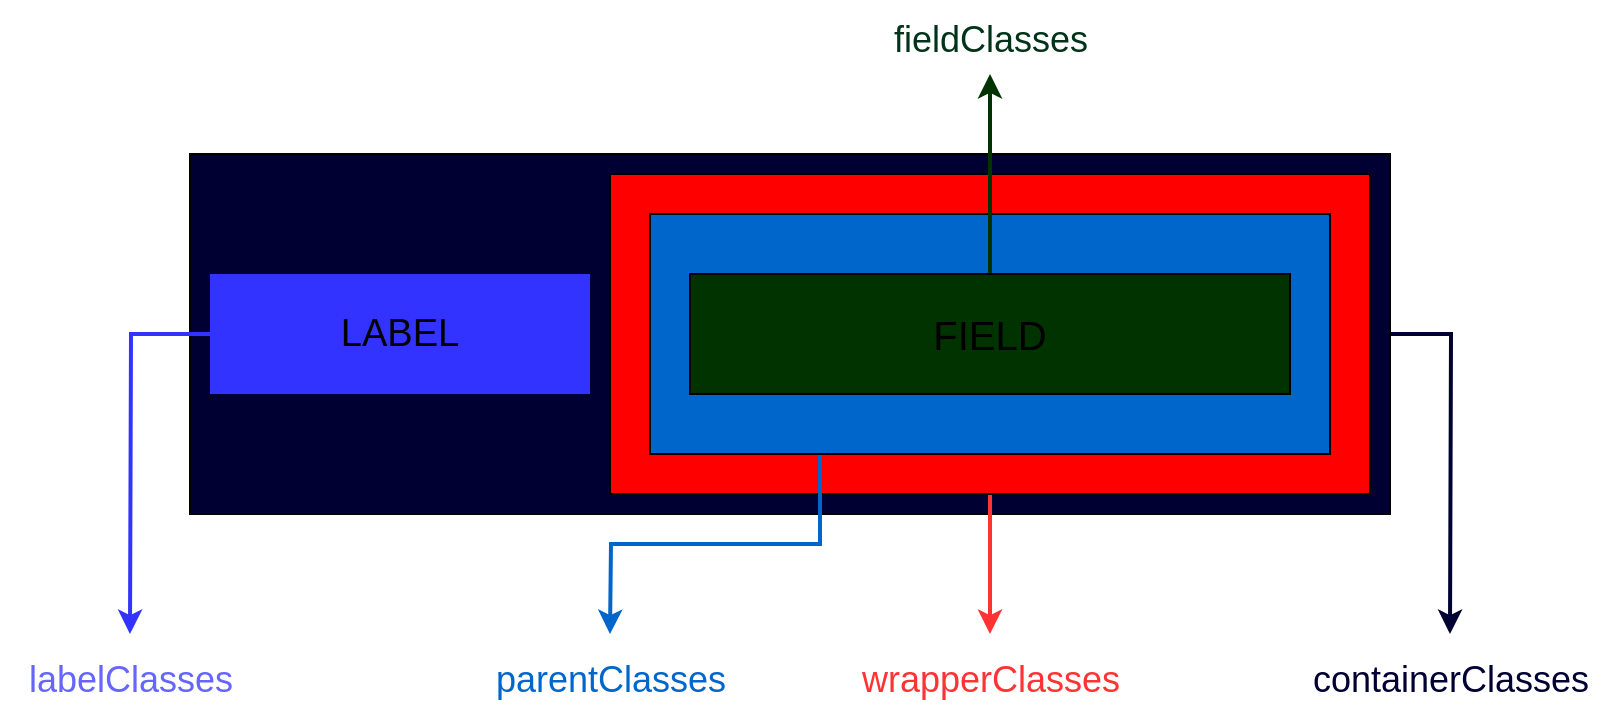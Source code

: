 <mxfile version="21.6.6" type="github">
  <diagram name="Page-1" id="WGj79It_t_PCtZDcPty2">
    <mxGraphModel dx="1050" dy="566" grid="1" gridSize="10" guides="1" tooltips="1" connect="1" arrows="1" fold="1" page="1" pageScale="1" pageWidth="850" pageHeight="1100" math="0" shadow="0">
      <root>
        <mxCell id="0" />
        <mxCell id="1" parent="0" />
        <mxCell id="eiq1AXnp2d4OMQ7tatOk-8" style="edgeStyle=orthogonalEdgeStyle;rounded=0;orthogonalLoop=1;jettySize=auto;html=1;exitX=1;exitY=0.5;exitDx=0;exitDy=0;strokeWidth=2;strokeColor=#000033;" edge="1" parent="1" source="eiq1AXnp2d4OMQ7tatOk-1">
          <mxGeometry relative="1" as="geometry">
            <mxPoint x="750" y="350" as="targetPoint" />
          </mxGeometry>
        </mxCell>
        <mxCell id="eiq1AXnp2d4OMQ7tatOk-1" value="" style="rounded=0;whiteSpace=wrap;html=1;fillColor=#000033;" vertex="1" parent="1">
          <mxGeometry x="120" y="110" width="600" height="180" as="geometry" />
        </mxCell>
        <mxCell id="eiq1AXnp2d4OMQ7tatOk-17" style="edgeStyle=orthogonalEdgeStyle;rounded=0;orthogonalLoop=1;jettySize=auto;html=1;exitX=0;exitY=0.5;exitDx=0;exitDy=0;strokeColor=#3333FF;strokeWidth=2;" edge="1" parent="1" source="eiq1AXnp2d4OMQ7tatOk-2">
          <mxGeometry relative="1" as="geometry">
            <mxPoint x="90" y="350" as="targetPoint" />
          </mxGeometry>
        </mxCell>
        <mxCell id="eiq1AXnp2d4OMQ7tatOk-2" value="&lt;font style=&quot;font-size: 19px;&quot;&gt;LABEL&lt;/font&gt;" style="rounded=0;whiteSpace=wrap;html=1;fillColor=#3333FF;strokeColor=none;" vertex="1" parent="1">
          <mxGeometry x="130" y="170" width="190" height="60" as="geometry" />
        </mxCell>
        <mxCell id="eiq1AXnp2d4OMQ7tatOk-10" style="edgeStyle=orthogonalEdgeStyle;rounded=0;orthogonalLoop=1;jettySize=auto;html=1;exitX=0.5;exitY=1;exitDx=0;exitDy=0;strokeColor=#FF3333;strokeWidth=2;" edge="1" parent="1" source="eiq1AXnp2d4OMQ7tatOk-3">
          <mxGeometry relative="1" as="geometry">
            <mxPoint x="520" y="350" as="targetPoint" />
          </mxGeometry>
        </mxCell>
        <mxCell id="eiq1AXnp2d4OMQ7tatOk-3" value="" style="rounded=0;whiteSpace=wrap;html=1;fillColor=#FF0000;gradientColor=none;" vertex="1" parent="1">
          <mxGeometry x="330" y="120" width="380" height="160" as="geometry" />
        </mxCell>
        <mxCell id="eiq1AXnp2d4OMQ7tatOk-13" style="edgeStyle=orthogonalEdgeStyle;rounded=0;orthogonalLoop=1;jettySize=auto;html=1;exitX=0.25;exitY=1;exitDx=0;exitDy=0;strokeColor=#0066CC;strokeWidth=2;" edge="1" parent="1" source="eiq1AXnp2d4OMQ7tatOk-4">
          <mxGeometry relative="1" as="geometry">
            <mxPoint x="330" y="350" as="targetPoint" />
          </mxGeometry>
        </mxCell>
        <mxCell id="eiq1AXnp2d4OMQ7tatOk-4" value="" style="rounded=0;whiteSpace=wrap;html=1;fillColor=#0066CC;" vertex="1" parent="1">
          <mxGeometry x="350" y="140" width="340" height="120" as="geometry" />
        </mxCell>
        <mxCell id="eiq1AXnp2d4OMQ7tatOk-15" style="edgeStyle=orthogonalEdgeStyle;rounded=0;orthogonalLoop=1;jettySize=auto;html=1;exitX=0.5;exitY=0;exitDx=0;exitDy=0;strokeColor=#003300;strokeWidth=2;" edge="1" parent="1" source="eiq1AXnp2d4OMQ7tatOk-5">
          <mxGeometry relative="1" as="geometry">
            <mxPoint x="520" y="70" as="targetPoint" />
          </mxGeometry>
        </mxCell>
        <mxCell id="eiq1AXnp2d4OMQ7tatOk-5" value="&lt;font style=&quot;font-size: 20px;&quot;&gt;FIELD&lt;/font&gt;" style="rounded=0;whiteSpace=wrap;html=1;fillColor=#003300;" vertex="1" parent="1">
          <mxGeometry x="370" y="170" width="300" height="60" as="geometry" />
        </mxCell>
        <mxCell id="eiq1AXnp2d4OMQ7tatOk-9" value="&lt;font style=&quot;font-size: 18px;&quot; color=&quot;#000033&quot;&gt;containerClasses&lt;/font&gt;" style="text;html=1;align=center;verticalAlign=middle;resizable=0;points=[];autosize=1;strokeColor=none;fillColor=none;" vertex="1" parent="1">
          <mxGeometry x="670" y="353" width="160" height="40" as="geometry" />
        </mxCell>
        <mxCell id="eiq1AXnp2d4OMQ7tatOk-11" value="&lt;font style=&quot;font-size: 18px;&quot; color=&quot;#ff3333&quot;&gt;wrapperClasses&lt;/font&gt;" style="text;html=1;align=center;verticalAlign=middle;resizable=0;points=[];autosize=1;strokeColor=none;fillColor=none;" vertex="1" parent="1">
          <mxGeometry x="445" y="353" width="150" height="40" as="geometry" />
        </mxCell>
        <mxCell id="eiq1AXnp2d4OMQ7tatOk-14" value="&lt;font style=&quot;font-size: 18px;&quot; color=&quot;#0066cc&quot;&gt;parentClasses&lt;/font&gt;" style="text;html=1;align=center;verticalAlign=middle;resizable=0;points=[];autosize=1;strokeColor=none;fillColor=none;" vertex="1" parent="1">
          <mxGeometry x="260" y="353" width="140" height="40" as="geometry" />
        </mxCell>
        <mxCell id="eiq1AXnp2d4OMQ7tatOk-16" value="&lt;font color=&quot;#00331a&quot; style=&quot;font-size: 18px;&quot;&gt;fieldClasses&lt;/font&gt;" style="text;html=1;align=center;verticalAlign=middle;resizable=0;points=[];autosize=1;strokeColor=none;fillColor=none;" vertex="1" parent="1">
          <mxGeometry x="460" y="33" width="120" height="40" as="geometry" />
        </mxCell>
        <mxCell id="eiq1AXnp2d4OMQ7tatOk-18" value="&lt;font style=&quot;font-size: 18px;&quot; color=&quot;#6666ff&quot;&gt;labelClasses&lt;/font&gt;" style="text;html=1;align=center;verticalAlign=middle;resizable=0;points=[];autosize=1;strokeColor=none;fillColor=none;" vertex="1" parent="1">
          <mxGeometry x="25" y="353" width="130" height="40" as="geometry" />
        </mxCell>
      </root>
    </mxGraphModel>
  </diagram>
</mxfile>
